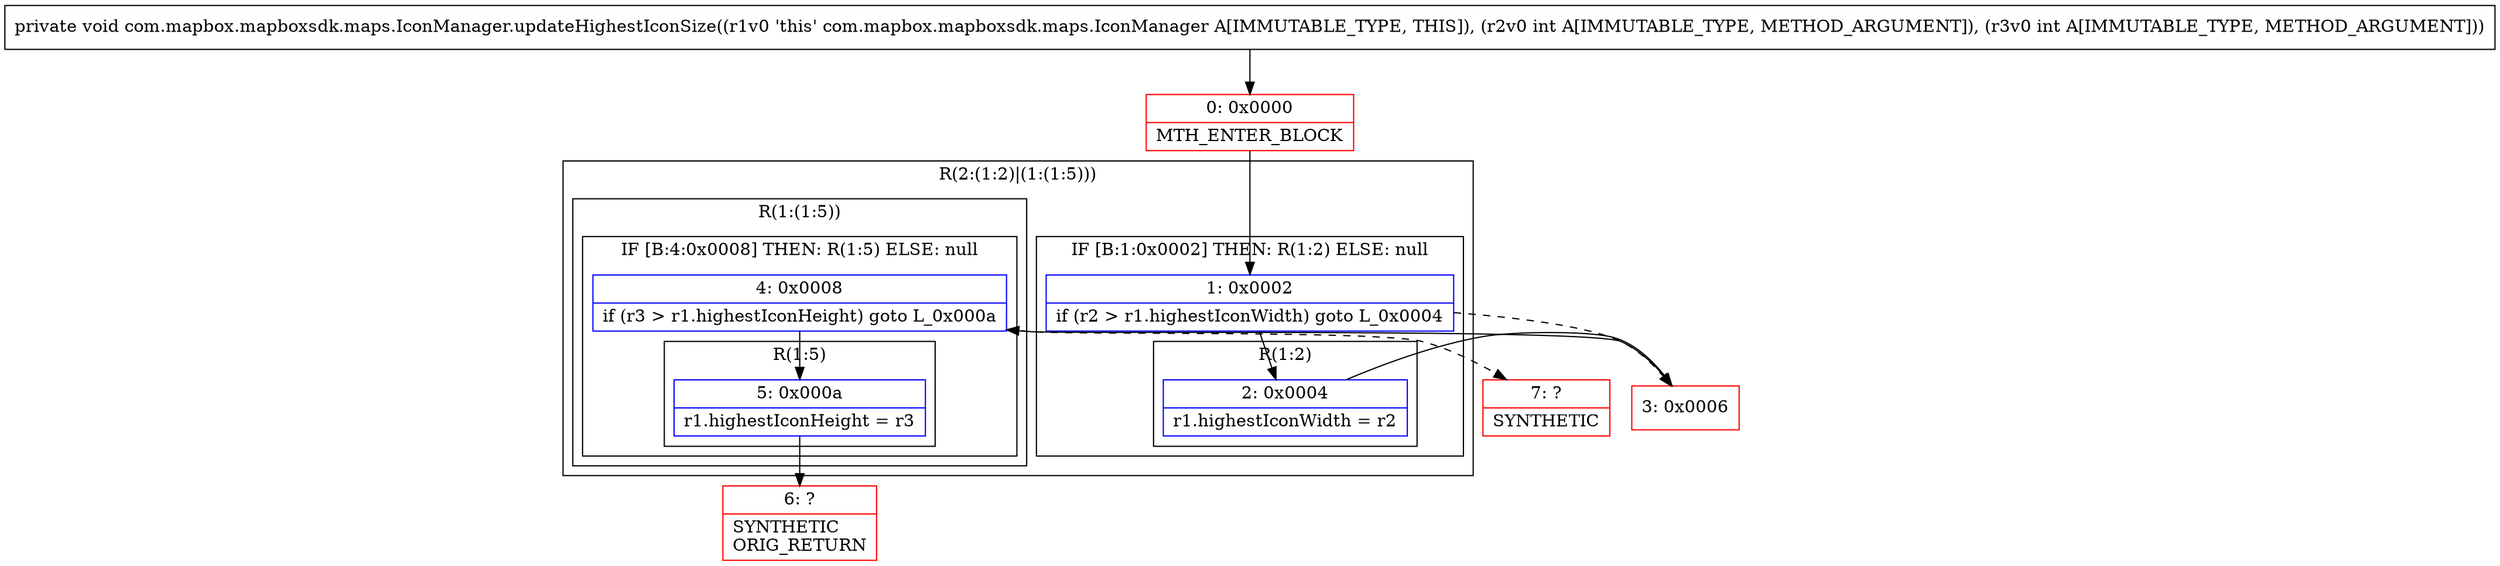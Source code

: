 digraph "CFG forcom.mapbox.mapboxsdk.maps.IconManager.updateHighestIconSize(II)V" {
subgraph cluster_Region_278205932 {
label = "R(2:(1:2)|(1:(1:5)))";
node [shape=record,color=blue];
subgraph cluster_IfRegion_1311925758 {
label = "IF [B:1:0x0002] THEN: R(1:2) ELSE: null";
node [shape=record,color=blue];
Node_1 [shape=record,label="{1\:\ 0x0002|if (r2 \> r1.highestIconWidth) goto L_0x0004\l}"];
subgraph cluster_Region_1312963737 {
label = "R(1:2)";
node [shape=record,color=blue];
Node_2 [shape=record,label="{2\:\ 0x0004|r1.highestIconWidth = r2\l}"];
}
}
subgraph cluster_Region_1492322507 {
label = "R(1:(1:5))";
node [shape=record,color=blue];
subgraph cluster_IfRegion_1618037836 {
label = "IF [B:4:0x0008] THEN: R(1:5) ELSE: null";
node [shape=record,color=blue];
Node_4 [shape=record,label="{4\:\ 0x0008|if (r3 \> r1.highestIconHeight) goto L_0x000a\l}"];
subgraph cluster_Region_1035065385 {
label = "R(1:5)";
node [shape=record,color=blue];
Node_5 [shape=record,label="{5\:\ 0x000a|r1.highestIconHeight = r3\l}"];
}
}
}
}
Node_0 [shape=record,color=red,label="{0\:\ 0x0000|MTH_ENTER_BLOCK\l}"];
Node_3 [shape=record,color=red,label="{3\:\ 0x0006}"];
Node_6 [shape=record,color=red,label="{6\:\ ?|SYNTHETIC\lORIG_RETURN\l}"];
Node_7 [shape=record,color=red,label="{7\:\ ?|SYNTHETIC\l}"];
MethodNode[shape=record,label="{private void com.mapbox.mapboxsdk.maps.IconManager.updateHighestIconSize((r1v0 'this' com.mapbox.mapboxsdk.maps.IconManager A[IMMUTABLE_TYPE, THIS]), (r2v0 int A[IMMUTABLE_TYPE, METHOD_ARGUMENT]), (r3v0 int A[IMMUTABLE_TYPE, METHOD_ARGUMENT])) }"];
MethodNode -> Node_0;
Node_1 -> Node_2;
Node_1 -> Node_3[style=dashed];
Node_2 -> Node_3;
Node_4 -> Node_5;
Node_4 -> Node_7[style=dashed];
Node_5 -> Node_6;
Node_0 -> Node_1;
Node_3 -> Node_4;
}

